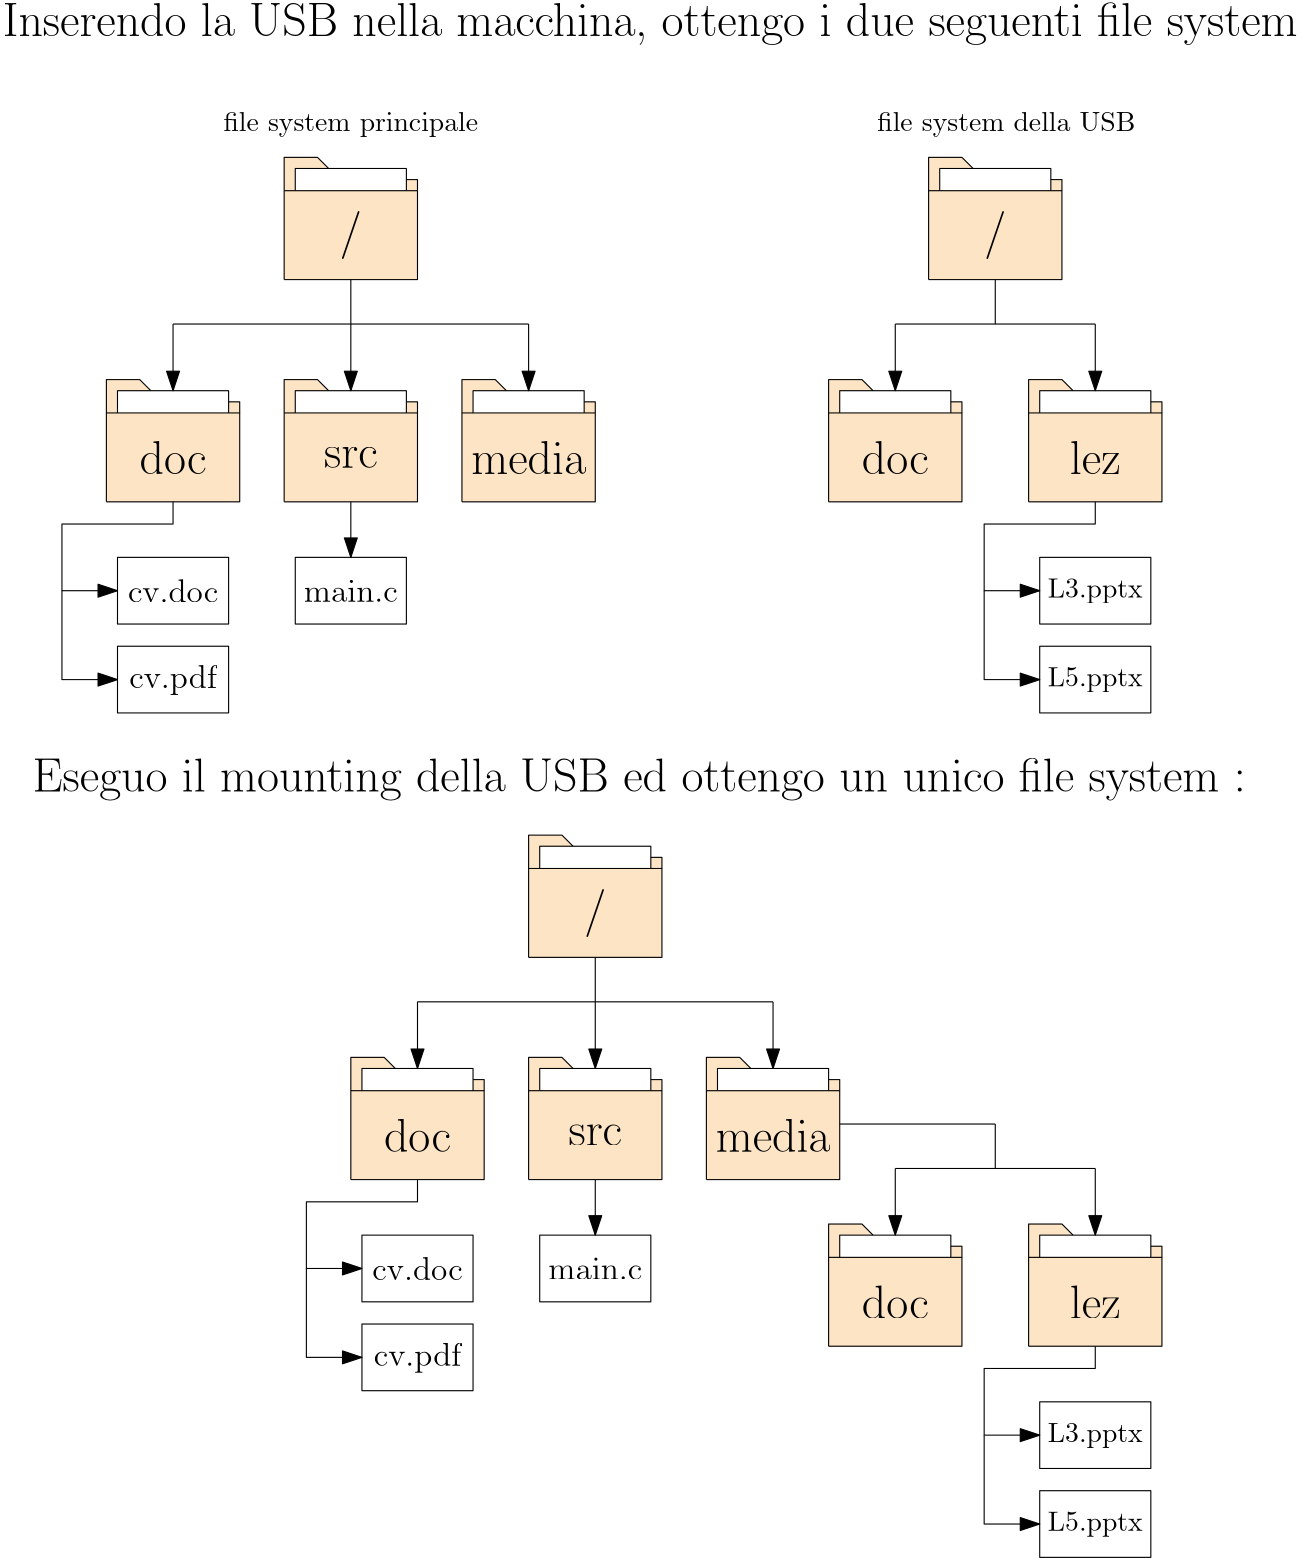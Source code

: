 <?xml version="1.0"?>
<!DOCTYPE ipe SYSTEM "ipe.dtd">
<ipe version="70218" creator="Ipe 7.2.28">
<info created="D:20240229111942" modified="D:20240229113331"/>
<ipestyle name="basic">
<symbol name="arrow/arc(spx)">
<path stroke="sym-stroke" fill="sym-stroke" pen="sym-pen">
0 0 m
-1 0.333 l
-1 -0.333 l
h
</path>
</symbol>
<symbol name="arrow/farc(spx)">
<path stroke="sym-stroke" fill="white" pen="sym-pen">
0 0 m
-1 0.333 l
-1 -0.333 l
h
</path>
</symbol>
<symbol name="arrow/ptarc(spx)">
<path stroke="sym-stroke" fill="sym-stroke" pen="sym-pen">
0 0 m
-1 0.333 l
-0.8 0 l
-1 -0.333 l
h
</path>
</symbol>
<symbol name="arrow/fptarc(spx)">
<path stroke="sym-stroke" fill="white" pen="sym-pen">
0 0 m
-1 0.333 l
-0.8 0 l
-1 -0.333 l
h
</path>
</symbol>
<symbol name="mark/circle(sx)" transformations="translations">
<path fill="sym-stroke">
0.6 0 0 0.6 0 0 e
0.4 0 0 0.4 0 0 e
</path>
</symbol>
<symbol name="mark/disk(sx)" transformations="translations">
<path fill="sym-stroke">
0.6 0 0 0.6 0 0 e
</path>
</symbol>
<symbol name="mark/fdisk(sfx)" transformations="translations">
<group>
<path fill="sym-fill">
0.5 0 0 0.5 0 0 e
</path>
<path fill="sym-stroke" fillrule="eofill">
0.6 0 0 0.6 0 0 e
0.4 0 0 0.4 0 0 e
</path>
</group>
</symbol>
<symbol name="mark/box(sx)" transformations="translations">
<path fill="sym-stroke" fillrule="eofill">
-0.6 -0.6 m
0.6 -0.6 l
0.6 0.6 l
-0.6 0.6 l
h
-0.4 -0.4 m
0.4 -0.4 l
0.4 0.4 l
-0.4 0.4 l
h
</path>
</symbol>
<symbol name="mark/square(sx)" transformations="translations">
<path fill="sym-stroke">
-0.6 -0.6 m
0.6 -0.6 l
0.6 0.6 l
-0.6 0.6 l
h
</path>
</symbol>
<symbol name="mark/fsquare(sfx)" transformations="translations">
<group>
<path fill="sym-fill">
-0.5 -0.5 m
0.5 -0.5 l
0.5 0.5 l
-0.5 0.5 l
h
</path>
<path fill="sym-stroke" fillrule="eofill">
-0.6 -0.6 m
0.6 -0.6 l
0.6 0.6 l
-0.6 0.6 l
h
-0.4 -0.4 m
0.4 -0.4 l
0.4 0.4 l
-0.4 0.4 l
h
</path>
</group>
</symbol>
<symbol name="mark/cross(sx)" transformations="translations">
<group>
<path fill="sym-stroke">
-0.43 -0.57 m
0.57 0.43 l
0.43 0.57 l
-0.57 -0.43 l
h
</path>
<path fill="sym-stroke">
-0.43 0.57 m
0.57 -0.43 l
0.43 -0.57 l
-0.57 0.43 l
h
</path>
</group>
</symbol>
<symbol name="arrow/fnormal(spx)">
<path stroke="sym-stroke" fill="white" pen="sym-pen">
0 0 m
-1 0.333 l
-1 -0.333 l
h
</path>
</symbol>
<symbol name="arrow/pointed(spx)">
<path stroke="sym-stroke" fill="sym-stroke" pen="sym-pen">
0 0 m
-1 0.333 l
-0.8 0 l
-1 -0.333 l
h
</path>
</symbol>
<symbol name="arrow/fpointed(spx)">
<path stroke="sym-stroke" fill="white" pen="sym-pen">
0 0 m
-1 0.333 l
-0.8 0 l
-1 -0.333 l
h
</path>
</symbol>
<symbol name="arrow/linear(spx)">
<path stroke="sym-stroke" pen="sym-pen">
-1 0.333 m
0 0 l
-1 -0.333 l
</path>
</symbol>
<symbol name="arrow/fdouble(spx)">
<path stroke="sym-stroke" fill="white" pen="sym-pen">
0 0 m
-1 0.333 l
-1 -0.333 l
h
-1 0 m
-2 0.333 l
-2 -0.333 l
h
</path>
</symbol>
<symbol name="arrow/double(spx)">
<path stroke="sym-stroke" fill="sym-stroke" pen="sym-pen">
0 0 m
-1 0.333 l
-1 -0.333 l
h
-1 0 m
-2 0.333 l
-2 -0.333 l
h
</path>
</symbol>
<symbol name="arrow/mid-normal(spx)">
<path stroke="sym-stroke" fill="sym-stroke" pen="sym-pen">
0.5 0 m
-0.5 0.333 l
-0.5 -0.333 l
h
</path>
</symbol>
<symbol name="arrow/mid-fnormal(spx)">
<path stroke="sym-stroke" fill="white" pen="sym-pen">
0.5 0 m
-0.5 0.333 l
-0.5 -0.333 l
h
</path>
</symbol>
<symbol name="arrow/mid-pointed(spx)">
<path stroke="sym-stroke" fill="sym-stroke" pen="sym-pen">
0.5 0 m
-0.5 0.333 l
-0.3 0 l
-0.5 -0.333 l
h
</path>
</symbol>
<symbol name="arrow/mid-fpointed(spx)">
<path stroke="sym-stroke" fill="white" pen="sym-pen">
0.5 0 m
-0.5 0.333 l
-0.3 0 l
-0.5 -0.333 l
h
</path>
</symbol>
<symbol name="arrow/mid-double(spx)">
<path stroke="sym-stroke" fill="sym-stroke" pen="sym-pen">
1 0 m
0 0.333 l
0 -0.333 l
h
0 0 m
-1 0.333 l
-1 -0.333 l
h
</path>
</symbol>
<symbol name="arrow/mid-fdouble(spx)">
<path stroke="sym-stroke" fill="white" pen="sym-pen">
1 0 m
0 0.333 l
0 -0.333 l
h
0 0 m
-1 0.333 l
-1 -0.333 l
h
</path>
</symbol>
<anglesize name="22.5 deg" value="22.5"/>
<anglesize name="30 deg" value="30"/>
<anglesize name="45 deg" value="45"/>
<anglesize name="60 deg" value="60"/>
<anglesize name="90 deg" value="90"/>
<arrowsize name="large" value="10"/>
<arrowsize name="small" value="5"/>
<arrowsize name="tiny" value="3"/>
<color name="blue" value="0 0 1"/>
<color name="brown" value="0.647 0.165 0.165"/>
<color name="darkblue" value="0 0 0.545"/>
<color name="darkcyan" value="0 0.545 0.545"/>
<color name="darkgray" value="0.663"/>
<color name="darkgreen" value="0 0.392 0"/>
<color name="darkmagenta" value="0.545 0 0.545"/>
<color name="darkorange" value="1 0.549 0"/>
<color name="darkred" value="0.545 0 0"/>
<color name="gold" value="1 0.843 0"/>
<color name="gray" value="0.745"/>
<color name="green" value="0 1 0"/>
<color name="lightblue" value="0.678 0.847 0.902"/>
<color name="lightcyan" value="0.878 1 1"/>
<color name="lightgray" value="0.827"/>
<color name="lightgreen" value="0.565 0.933 0.565"/>
<color name="lightyellow" value="1 1 0.878"/>
<color name="navy" value="0 0 0.502"/>
<color name="orange" value="1 0.647 0"/>
<color name="pink" value="1 0.753 0.796"/>
<color name="purple" value="0.627 0.125 0.941"/>
<color name="red" value="1 0 0"/>
<color name="seagreen" value="0.18 0.545 0.341"/>
<color name="turquoise" value="0.251 0.878 0.816"/>
<color name="violet" value="0.933 0.51 0.933"/>
<color name="yellow" value="1 1 0"/>
<dashstyle name="dash dot dotted" value="[4 2 1 2 1 2] 0"/>
<dashstyle name="dash dotted" value="[4 2 1 2] 0"/>
<dashstyle name="dashed" value="[4] 0"/>
<dashstyle name="dotted" value="[1 3] 0"/>
<gridsize name="10 pts (~3.5 mm)" value="10"/>
<gridsize name="14 pts (~5 mm)" value="14"/>
<gridsize name="16 pts (~6 mm)" value="16"/>
<gridsize name="20 pts (~7 mm)" value="20"/>
<gridsize name="28 pts (~10 mm)" value="28"/>
<gridsize name="32 pts (~12 mm)" value="32"/>
<gridsize name="4 pts" value="4"/>
<gridsize name="56 pts (~20 mm)" value="56"/>
<gridsize name="8 pts (~3 mm)" value="8"/>
<opacity name="10%" value="0.1"/>
<opacity name="30%" value="0.3"/>
<opacity name="50%" value="0.5"/>
<opacity name="75%" value="0.75"/>
<pen name="fat" value="1.2"/>
<pen name="heavier" value="0.8"/>
<pen name="ultrafat" value="2"/>
<symbolsize name="large" value="5"/>
<symbolsize name="small" value="2"/>
<symbolsize name="tiny" value="1.1"/>
<textsize name="Huge" value="\Huge"/>
<textsize name="LARGE" value="\LARGE"/>
<textsize name="Large" value="\Large"/>
<textsize name="footnote" value="\footnotesize"/>
<textsize name="huge" value="\huge"/>
<textsize name="large" value="\large"/>
<textsize name="script" value="\scriptsize"/>
<textsize name="small" value="\small"/>
<textsize name="tiny" value="\tiny"/>
<textstyle name="center" begin="\begin{center}" end="\end{center}"/>
<textstyle name="item" begin="\begin{itemize}\item{}" end="\end{itemize}"/>
<textstyle name="itemize" begin="\begin{itemize}" end="\end{itemize}"/>
<tiling name="falling" angle="-60" step="4" width="1"/>
<tiling name="rising" angle="30" step="4" width="1"/>
</ipestyle>
<page>
<layer name="alpha"/>
<view layers="alpha" active="alpha"/>
<path layer="alpha" matrix="1 0 0 1 -144 16" fill="0.988 0.894 0.773">
288 712 m
284 716 l
272 716 l
272 704 l
276 704 l
276 712 l
288 712 l
</path>
<path matrix="1 0 0 1 -144 16" fill="0.988 0.894 0.773">
272 704 m
272 672 l
320 672 l
320 704 l
272 704 l
</path>
<path matrix="1 0 0 1 -144 16" fill="0.988 0.894 0.773">
316 708 m
320 708 l
320 704 l
316 704 l
316 708 l
316 708 l
</path>
<path matrix="1 0 0 1 -144 16" stroke="black">
272 672 m
320 672 l
320 704 l
272 704 l
</path>
<path matrix="1 0 0 1 -144 16" stroke="black">
276 704 m
276 712 l
316 712 l
316 704 l
</path>
<path matrix="1 0 0 1 -144 16" stroke="black">
288 712 m
284 716 l
272 716 l
272 672 l
</path>
<path matrix="1 0 0 1 -144 16" stroke="black">
316 708 m
320 708 l
320 704 l
</path>
<text matrix="1 0 0 1 -144 0" transformations="translations" pos="296 704" stroke="black" type="label" width="7.895" height="12.896" depth="4.29" halign="center" valign="center" size="LARGE">/</text>
<path matrix="1 0 0 1 -208 -64" fill="0.988 0.894 0.773">
288 712 m
284 716 l
272 716 l
272 704 l
276 704 l
276 712 l
288 712 l
</path>
<path matrix="1 0 0 1 -208 -64" fill="0.988 0.894 0.773">
272 704 m
272 672 l
320 672 l
320 704 l
272 704 l
</path>
<path matrix="1 0 0 1 -208 -64" fill="0.988 0.894 0.773">
316 708 m
320 708 l
320 704 l
316 704 l
316 708 l
316 708 l
</path>
<path matrix="1 0 0 1 -208 -64" stroke="black">
272 672 m
320 672 l
320 704 l
272 704 l
</path>
<path matrix="1 0 0 1 -208 -64" stroke="black">
276 704 m
276 712 l
316 712 l
316 704 l
</path>
<path matrix="1 0 0 1 -208 -64" stroke="black">
288 712 m
284 716 l
272 716 l
272 672 l
</path>
<path matrix="1 0 0 1 -208 -64" stroke="black">
316 708 m
320 708 l
320 704 l
</path>
<text matrix="1 0 0 1 -208 -80" transformations="translations" pos="296 704" stroke="black" type="label" width="24.136" height="11.955" depth="0" halign="center" valign="center" size="LARGE">doc</text>
<path matrix="1 0 0 1 -144 -64" fill="0.988 0.894 0.773">
288 712 m
284 716 l
272 716 l
272 704 l
276 704 l
276 712 l
288 712 l
</path>
<path matrix="1 0 0 1 -144 -64" fill="0.988 0.894 0.773">
272 704 m
272 672 l
320 672 l
320 704 l
272 704 l
</path>
<path matrix="1 0 0 1 -144 -64" fill="0.988 0.894 0.773">
316 708 m
320 708 l
320 704 l
316 704 l
316 708 l
316 708 l
</path>
<path matrix="1 0 0 1 -144 -64" stroke="black">
272 672 m
320 672 l
320 704 l
272 704 l
</path>
<path matrix="1 0 0 1 -144 -64" stroke="black">
276 704 m
276 712 l
316 712 l
316 704 l
</path>
<path matrix="1 0 0 1 -144 -64" stroke="black">
288 712 m
284 716 l
272 716 l
272 672 l
</path>
<path matrix="1 0 0 1 -144 -64" stroke="black">
316 708 m
320 708 l
320 704 l
</path>
<text matrix="1 0 0 1 -144 -80" transformations="translations" pos="296 704" stroke="black" type="label" width="19.279" height="7.411" depth="0" halign="center" valign="center" size="LARGE">src</text>
<path matrix="1 0 0 1 -80 -64" fill="0.988 0.894 0.773">
288 712 m
284 716 l
272 716 l
272 704 l
276 704 l
276 712 l
288 712 l
</path>
<path matrix="1 0 0 1 -80 -64" fill="0.988 0.894 0.773">
272 704 m
272 672 l
320 672 l
320 704 l
272 704 l
</path>
<path matrix="1 0 0 1 -80 -64" fill="0.988 0.894 0.773">
316 708 m
320 708 l
320 704 l
316 704 l
316 708 l
316 708 l
</path>
<path matrix="1 0 0 1 -80 -64" stroke="black">
272 672 m
320 672 l
320 704 l
272 704 l
</path>
<path matrix="1 0 0 1 -80 -64" stroke="black">
276 704 m
276 712 l
316 712 l
316 704 l
</path>
<path matrix="1 0 0 1 -80 -64" stroke="black">
288 712 m
284 716 l
272 716 l
272 672 l
</path>
<path matrix="1 0 0 1 -80 -64" stroke="black">
316 708 m
320 708 l
320 704 l
</path>
<text matrix="1 0 0 1 -80 -80" transformations="translations" pos="296 704" stroke="black" type="label" width="41.275" height="11.955" depth="0" halign="center" valign="center" size="LARGE">media</text>
<path matrix="1 0 0 1 88 16" fill="0.988 0.894 0.773">
288 712 m
284 716 l
272 716 l
272 704 l
276 704 l
276 712 l
288 712 l
</path>
<path matrix="1 0 0 1 88 16" fill="0.988 0.894 0.773">
272 704 m
272 672 l
320 672 l
320 704 l
272 704 l
</path>
<path matrix="1 0 0 1 88 16" fill="0.988 0.894 0.773">
316 708 m
320 708 l
320 704 l
316 704 l
316 708 l
316 708 l
</path>
<path matrix="1 0 0 1 88 16" stroke="black">
272 672 m
320 672 l
320 704 l
272 704 l
</path>
<path matrix="1 0 0 1 88 16" stroke="black">
276 704 m
276 712 l
316 712 l
316 704 l
</path>
<path matrix="1 0 0 1 88 16" stroke="black">
288 712 m
284 716 l
272 716 l
272 672 l
</path>
<path matrix="1 0 0 1 88 16" stroke="black">
316 708 m
320 708 l
320 704 l
</path>
<text matrix="1 0 0 1 88 0" transformations="translations" pos="296 704" stroke="black" type="label" width="7.895" height="12.896" depth="4.29" halign="center" valign="center" size="LARGE">/</text>
<path matrix="1 0 0 1 52 -64" fill="0.988 0.894 0.773">
288 712 m
284 716 l
272 716 l
272 704 l
276 704 l
276 712 l
288 712 l
</path>
<path matrix="1 0 0 1 52 -64" fill="0.988 0.894 0.773">
272 704 m
272 672 l
320 672 l
320 704 l
272 704 l
</path>
<path matrix="1 0 0 1 52 -64" fill="0.988 0.894 0.773">
316 708 m
320 708 l
320 704 l
316 704 l
316 708 l
316 708 l
</path>
<path matrix="1 0 0 1 52 -64" stroke="black">
272 672 m
320 672 l
320 704 l
272 704 l
</path>
<path matrix="1 0 0 1 52 -64" stroke="black">
276 704 m
276 712 l
316 712 l
316 704 l
</path>
<path matrix="1 0 0 1 52 -64" stroke="black">
288 712 m
284 716 l
272 716 l
272 672 l
</path>
<path matrix="1 0 0 1 52 -64" stroke="black">
316 708 m
320 708 l
320 704 l
</path>
<text matrix="1 0 0 1 52 -80" transformations="translations" pos="296 704" stroke="black" type="label" width="24.136" height="11.955" depth="0" halign="center" valign="center" size="LARGE">doc</text>
<path matrix="1 0 0 1 124 -64" fill="0.988 0.894 0.773">
288 712 m
284 716 l
272 716 l
272 704 l
276 704 l
276 712 l
288 712 l
</path>
<path matrix="1 0 0 1 124 -64" fill="0.988 0.894 0.773">
272 704 m
272 672 l
320 672 l
320 704 l
272 704 l
</path>
<path matrix="1 0 0 1 124 -64" fill="0.988 0.894 0.773">
316 708 m
320 708 l
320 704 l
316 704 l
316 708 l
316 708 l
</path>
<path matrix="1 0 0 1 124 -64" stroke="black">
272 672 m
320 672 l
320 704 l
272 704 l
</path>
<path matrix="1 0 0 1 124 -64" stroke="black">
276 704 m
276 712 l
316 712 l
316 704 l
</path>
<path matrix="1 0 0 1 124 -64" stroke="black">
288 712 m
284 716 l
272 716 l
272 672 l
</path>
<path matrix="1 0 0 1 124 -64" stroke="black">
316 708 m
320 708 l
320 704 l
</path>
<text matrix="1 0 0 1 124 -80" transformations="translations" pos="296 704" stroke="black" type="label" width="18.29" height="11.955" depth="0" halign="center" valign="center" size="LARGE">lez</text>
<text matrix="1 0 0 1 -144 -128" transformations="translations" pos="296 704" stroke="black" type="label" width="33.817" height="7.935" depth="0" halign="center" valign="center" size="large">main.c</text>
<path matrix="1 0 0 1 12 20" stroke="black">
120 568 m
120 544 l
160 544 l
160 568 l
h
</path>
<text matrix="1 0 0 1 -208 -128" transformations="translations" pos="296 704" stroke="black" type="label" width="32.517" height="8.302" depth="0" halign="center" valign="center" size="large">cv.doc</text>
<path matrix="1 0 0 1 -52 20" stroke="black">
120 568 m
120 544 l
160 544 l
160 568 l
h
</path>
<text matrix="1 0 0 1 -208 -160" transformations="translations" pos="296 704" stroke="black" type="label" width="31.541" height="8.307" depth="2.32" halign="center" valign="center" size="large">cv.pdf</text>
<path matrix="1 0 0 1 -52 -12" stroke="black">
120 568 m
120 544 l
160 544 l
160 568 l
h
</path>
<path matrix="1 0 0 1 280 20" stroke="black">
120 568 m
120 544 l
160 544 l
160 568 l
h
</path>
<text matrix="1 0 0 1 124 -160" transformations="translations" pos="296 704" stroke="black" type="label" width="34.177" height="6.815" depth="1.93" halign="center" valign="center">L5.pptx</text>
<path matrix="1 0 0 1 280 -12" stroke="black">
120 568 m
120 544 l
160 544 l
160 568 l
h
</path>
<text matrix="1 0 0 1 124 -128" transformations="translations" pos="296 704" stroke="black" type="label" width="34.177" height="6.815" depth="1.93" halign="center" valign="center">L3.pptx</text>
<text transformations="translations" pos="152 744" stroke="black" type="label" width="91.739" height="6.926" depth="1.93" halign="center" valign="center"> file system principale</text>
<text matrix="1 0 0 1 236 0" transformations="translations" pos="152 744" stroke="black" type="label" width="92.957" height="6.926" depth="1.93" halign="center" valign="center"> file system della USB</text>
<path stroke="black">
152 688 m
152 672 l
</path>
<path stroke="black">
88 672 m
216 672 l
</path>
<path stroke="black" arrow="normal/normal">
88 672 m
88 648 l
</path>
<path stroke="black" arrow="normal/normal">
152 672 m
152 648 l
</path>
<path stroke="black" arrow="normal/normal">
216 672 m
216 648 l
</path>
<path stroke="black" arrow="normal/normal">
152 608 m
152 588 l
</path>
<path stroke="black" arrow="normal/normal">
88 608 m
88 600 l
48 600 l
48 576 l
68 576 l
</path>
<path stroke="black" arrow="normal/normal">
48 576 m
48 544 l
68 544 l
</path>
<path matrix="1 0 0 1 332 0" stroke="black" arrow="normal/normal">
88 608 m
88 600 l
48 600 l
48 576 l
68 576 l
</path>
<path matrix="1 0 0 1 332 0" stroke="black" arrow="normal/normal">
48 576 m
48 544 l
68 544 l
</path>
<path matrix="1 0 0 1 -24 0" stroke="black">
408 688 m
408 672 l
</path>
<path matrix="1 0 0 1 -24 0" stroke="black">
372 672 m
444 672 l
</path>
<path matrix="1 0 0 1 -24 0" stroke="black" arrow="normal/normal">
372 672 m
372 648 l
</path>
<path matrix="1 0 0 1 -24 0" stroke="black" arrow="normal/normal">
444 672 m
444 648 l
</path>
<text matrix="1 0 0 1 108 36" transformations="translations" pos="152 744" stroke="black" type="label" width="466.595" height="11.954" depth="3.35" halign="center" valign="center" size="LARGE">Inserendo la USB nella macchina, ottengo i due seguenti file system</text>
<text matrix="1 0 0 1 104 -236" transformations="translations" pos="152 744" stroke="black" type="label" width="437.151" height="11.954" depth="3.35" halign="center" valign="center" size="LARGE">Eseguo il mounting della USB ed ottengo un unico file system :</text>
<path matrix="1 0 0 1 -56 -228" fill="0.988 0.894 0.773">
288 712 m
284 716 l
272 716 l
272 704 l
276 704 l
276 712 l
288 712 l
</path>
<path matrix="1 0 0 1 -56 -228" fill="0.988 0.894 0.773">
272 704 m
272 672 l
320 672 l
320 704 l
272 704 l
</path>
<path matrix="1 0 0 1 -56 -228" fill="0.988 0.894 0.773">
316 708 m
320 708 l
320 704 l
316 704 l
316 708 l
316 708 l
</path>
<path matrix="1 0 0 1 -56 -228" stroke="black">
272 672 m
320 672 l
320 704 l
272 704 l
</path>
<path matrix="1 0 0 1 -56 -228" stroke="black">
276 704 m
276 712 l
316 712 l
316 704 l
</path>
<path matrix="1 0 0 1 -56 -228" stroke="black">
288 712 m
284 716 l
272 716 l
272 672 l
</path>
<path matrix="1 0 0 1 -56 -228" stroke="black">
316 708 m
320 708 l
320 704 l
</path>
<text matrix="1 0 0 1 -56 -244" transformations="translations" pos="296 704" stroke="black" type="label" width="7.895" height="12.896" depth="4.29" halign="center" valign="center" size="LARGE">/</text>
<path matrix="1 0 0 1 -120 -308" fill="0.988 0.894 0.773">
288 712 m
284 716 l
272 716 l
272 704 l
276 704 l
276 712 l
288 712 l
</path>
<path matrix="1 0 0 1 -120 -308" fill="0.988 0.894 0.773">
272 704 m
272 672 l
320 672 l
320 704 l
272 704 l
</path>
<path matrix="1 0 0 1 -120 -308" fill="0.988 0.894 0.773">
316 708 m
320 708 l
320 704 l
316 704 l
316 708 l
316 708 l
</path>
<path matrix="1 0 0 1 -120 -308" stroke="black">
272 672 m
320 672 l
320 704 l
272 704 l
</path>
<path matrix="1 0 0 1 -120 -308" stroke="black">
276 704 m
276 712 l
316 712 l
316 704 l
</path>
<path matrix="1 0 0 1 -120 -308" stroke="black">
288 712 m
284 716 l
272 716 l
272 672 l
</path>
<path matrix="1 0 0 1 -120 -308" stroke="black">
316 708 m
320 708 l
320 704 l
</path>
<text matrix="1 0 0 1 -120 -324" transformations="translations" pos="296 704" stroke="black" type="label" width="24.136" height="11.955" depth="0" halign="center" valign="center" size="LARGE">doc</text>
<path matrix="1 0 0 1 -56 -308" fill="0.988 0.894 0.773">
288 712 m
284 716 l
272 716 l
272 704 l
276 704 l
276 712 l
288 712 l
</path>
<path matrix="1 0 0 1 -56 -308" fill="0.988 0.894 0.773">
272 704 m
272 672 l
320 672 l
320 704 l
272 704 l
</path>
<path matrix="1 0 0 1 -56 -308" fill="0.988 0.894 0.773">
316 708 m
320 708 l
320 704 l
316 704 l
316 708 l
316 708 l
</path>
<path matrix="1 0 0 1 -56 -308" stroke="black">
272 672 m
320 672 l
320 704 l
272 704 l
</path>
<path matrix="1 0 0 1 -56 -308" stroke="black">
276 704 m
276 712 l
316 712 l
316 704 l
</path>
<path matrix="1 0 0 1 -56 -308" stroke="black">
288 712 m
284 716 l
272 716 l
272 672 l
</path>
<path matrix="1 0 0 1 -56 -308" stroke="black">
316 708 m
320 708 l
320 704 l
</path>
<text matrix="1 0 0 1 -56 -324" transformations="translations" pos="296 704" stroke="black" type="label" width="19.279" height="7.411" depth="0" halign="center" valign="center" size="LARGE">src</text>
<path matrix="1 0 0 1 8 -308" fill="0.988 0.894 0.773">
288 712 m
284 716 l
272 716 l
272 704 l
276 704 l
276 712 l
288 712 l
</path>
<path matrix="1 0 0 1 8 -308" fill="0.988 0.894 0.773">
272 704 m
272 672 l
320 672 l
320 704 l
272 704 l
</path>
<path matrix="1 0 0 1 8 -308" fill="0.988 0.894 0.773">
316 708 m
320 708 l
320 704 l
316 704 l
316 708 l
316 708 l
</path>
<path matrix="1 0 0 1 8 -308" stroke="black">
272 672 m
320 672 l
320 704 l
272 704 l
</path>
<path matrix="1 0 0 1 8 -308" stroke="black">
276 704 m
276 712 l
316 712 l
316 704 l
</path>
<path matrix="1 0 0 1 8 -308" stroke="black">
288 712 m
284 716 l
272 716 l
272 672 l
</path>
<path matrix="1 0 0 1 8 -308" stroke="black">
316 708 m
320 708 l
320 704 l
</path>
<text matrix="1 0 0 1 8 -324" transformations="translations" pos="296 704" stroke="black" type="label" width="41.275" height="11.955" depth="0" halign="center" valign="center" size="LARGE">media</text>
<text matrix="1 0 0 1 -56 -372" transformations="translations" pos="296 704" stroke="black" type="label" width="33.817" height="7.935" depth="0" halign="center" valign="center" size="large">main.c</text>
<path matrix="1 0 0 1 100 -224" stroke="black">
120 568 m
120 544 l
160 544 l
160 568 l
h
</path>
<text matrix="1 0 0 1 -120 -372" transformations="translations" pos="296 704" stroke="black" type="label" width="32.517" height="8.302" depth="0" halign="center" valign="center" size="large">cv.doc</text>
<path matrix="1 0 0 1 36 -224" stroke="black">
120 568 m
120 544 l
160 544 l
160 568 l
h
</path>
<text matrix="1 0 0 1 -120 -404" transformations="translations" pos="296 704" stroke="black" type="label" width="31.541" height="8.307" depth="2.32" halign="center" valign="center" size="large">cv.pdf</text>
<path matrix="1 0 0 1 36 -256" stroke="black">
120 568 m
120 544 l
160 544 l
160 568 l
h
</path>
<path matrix="1 0 0 1 88 -244" stroke="black">
152 688 m
152 672 l
</path>
<path matrix="1 0 0 1 88 -244" stroke="black">
88 672 m
216 672 l
</path>
<path matrix="1 0 0 1 88 -244" stroke="black" arrow="normal/normal">
88 672 m
88 648 l
</path>
<path matrix="1 0 0 1 88 -244" stroke="black" arrow="normal/normal">
152 672 m
152 648 l
</path>
<path matrix="1 0 0 1 88 -244" stroke="black" arrow="normal/normal">
216 672 m
216 648 l
</path>
<path matrix="1 0 0 1 88 -244" stroke="black" arrow="normal/normal">
152 608 m
152 588 l
</path>
<path matrix="1 0 0 1 88 -244" stroke="black" arrow="normal/normal">
88 608 m
88 600 l
48 600 l
48 576 l
68 576 l
</path>
<path matrix="1 0 0 1 88 -244" stroke="black" arrow="normal/normal">
48 576 m
48 544 l
68 544 l
</path>
<path matrix="1 0 0 1 52 -368" fill="0.988 0.894 0.773">
288 712 m
284 716 l
272 716 l
272 704 l
276 704 l
276 712 l
288 712 l
</path>
<path matrix="1 0 0 1 52 -368" fill="0.988 0.894 0.773">
272 704 m
272 672 l
320 672 l
320 704 l
272 704 l
</path>
<path matrix="1 0 0 1 52 -368" fill="0.988 0.894 0.773">
316 708 m
320 708 l
320 704 l
316 704 l
316 708 l
316 708 l
</path>
<path matrix="1 0 0 1 52 -368" stroke="black">
272 672 m
320 672 l
320 704 l
272 704 l
</path>
<path matrix="1 0 0 1 52 -368" stroke="black">
276 704 m
276 712 l
316 712 l
316 704 l
</path>
<path matrix="1 0 0 1 52 -368" stroke="black">
288 712 m
284 716 l
272 716 l
272 672 l
</path>
<path matrix="1 0 0 1 52 -368" stroke="black">
316 708 m
320 708 l
320 704 l
</path>
<text matrix="1 0 0 1 52 -384" transformations="translations" pos="296 704" stroke="black" type="label" width="24.136" height="11.955" depth="0" halign="center" valign="center" size="LARGE">doc</text>
<path matrix="1 0 0 1 124 -368" fill="0.988 0.894 0.773">
288 712 m
284 716 l
272 716 l
272 704 l
276 704 l
276 712 l
288 712 l
</path>
<path matrix="1 0 0 1 124 -368" fill="0.988 0.894 0.773">
272 704 m
272 672 l
320 672 l
320 704 l
272 704 l
</path>
<path matrix="1 0 0 1 124 -368" fill="0.988 0.894 0.773">
316 708 m
320 708 l
320 704 l
316 704 l
316 708 l
316 708 l
</path>
<path matrix="1 0 0 1 124 -368" stroke="black">
272 672 m
320 672 l
320 704 l
272 704 l
</path>
<path matrix="1 0 0 1 124 -368" stroke="black">
276 704 m
276 712 l
316 712 l
316 704 l
</path>
<path matrix="1 0 0 1 124 -368" stroke="black">
288 712 m
284 716 l
272 716 l
272 672 l
</path>
<path matrix="1 0 0 1 124 -368" stroke="black">
316 708 m
320 708 l
320 704 l
</path>
<text matrix="1 0 0 1 124 -384" transformations="translations" pos="296 704" stroke="black" type="label" width="18.29" height="11.955" depth="0" halign="center" valign="center" size="LARGE">lez</text>
<path matrix="1 0 0 1 280 -284" stroke="black">
120 568 m
120 544 l
160 544 l
160 568 l
h
</path>
<text matrix="1 0 0 1 124 -464" transformations="translations" pos="296 704" stroke="black" type="label" width="34.177" height="6.815" depth="1.93" halign="center" valign="center">L5.pptx</text>
<text matrix="1 0 0 1 124 -432" transformations="translations" pos="296 704" stroke="black" type="label" width="34.177" height="6.815" depth="1.93" halign="center" valign="center">L3.pptx</text>
<path matrix="1 0 0 1 332 -304" stroke="black" arrow="normal/normal">
88 608 m
88 600 l
48 600 l
48 576 l
68 576 l
</path>
<path matrix="1 0 0 1 332 -304" stroke="black" arrow="normal/normal">
48 576 m
48 544 l
68 544 l
</path>
<path matrix="1 0 0 1 -24 -304" stroke="black">
408 688 m
408 672 l
</path>
<path matrix="1 0 0 1 -24 -304" stroke="black">
372 672 m
444 672 l
</path>
<path matrix="1 0 0 1 -24 -304" stroke="black" arrow="normal/normal">
372 672 m
372 648 l
</path>
<path matrix="1 0 0 1 -24 -304" stroke="black" arrow="normal/normal">
444 672 m
444 648 l
</path>
<path matrix="1 0 0 1 60 -8" stroke="black">
324 392 m
268 392 l
</path>
<path matrix="1 0 0 1 280 -316" stroke="black">
120 568 m
120 544 l
160 544 l
160 568 l
h
</path>
</page>
</ipe>
